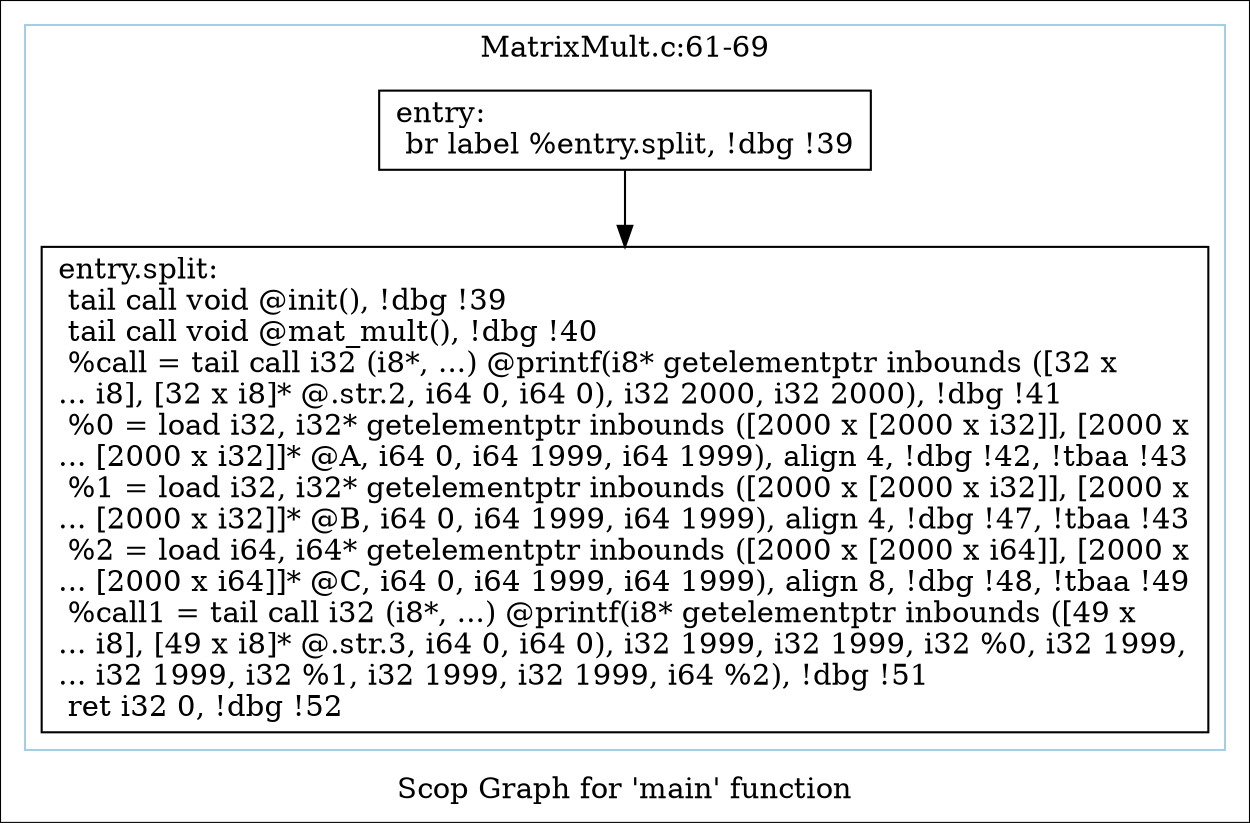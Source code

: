 digraph "Scop Graph for 'main' function" {
	label="Scop Graph for 'main' function";

	Node0xa98bbb0 [shape=record,label="{entry:\l  br label %entry.split, !dbg !39\l}"];
	Node0xa98bbb0 -> Node0xa9a6210;
	Node0xa9a6210 [shape=record,label="{entry.split:                                      \l  tail call void @init(), !dbg !39\l  tail call void @mat_mult(), !dbg !40\l  %call = tail call i32 (i8*, ...) @printf(i8* getelementptr inbounds ([32 x\l... i8], [32 x i8]* @.str.2, i64 0, i64 0), i32 2000, i32 2000), !dbg !41\l  %0 = load i32, i32* getelementptr inbounds ([2000 x [2000 x i32]], [2000 x\l... [2000 x i32]]* @A, i64 0, i64 1999, i64 1999), align 4, !dbg !42, !tbaa !43\l  %1 = load i32, i32* getelementptr inbounds ([2000 x [2000 x i32]], [2000 x\l... [2000 x i32]]* @B, i64 0, i64 1999, i64 1999), align 4, !dbg !47, !tbaa !43\l  %2 = load i64, i64* getelementptr inbounds ([2000 x [2000 x i64]], [2000 x\l... [2000 x i64]]* @C, i64 0, i64 1999, i64 1999), align 8, !dbg !48, !tbaa !49\l  %call1 = tail call i32 (i8*, ...) @printf(i8* getelementptr inbounds ([49 x\l... i8], [49 x i8]* @.str.3, i64 0, i64 0), i32 1999, i32 1999, i32 %0, i32 1999,\l... i32 1999, i32 %1, i32 1999, i32 1999, i64 %2), !dbg !51\l  ret i32 0, !dbg !52\l}"];
	colorscheme = "paired12"
        subgraph cluster_0xa8b3c80 {
          label = "MatrixMult.c:61-69
";
          style = solid;
          color = 1
          Node0xa98bbb0;
          Node0xa9a6210;
        }
}
